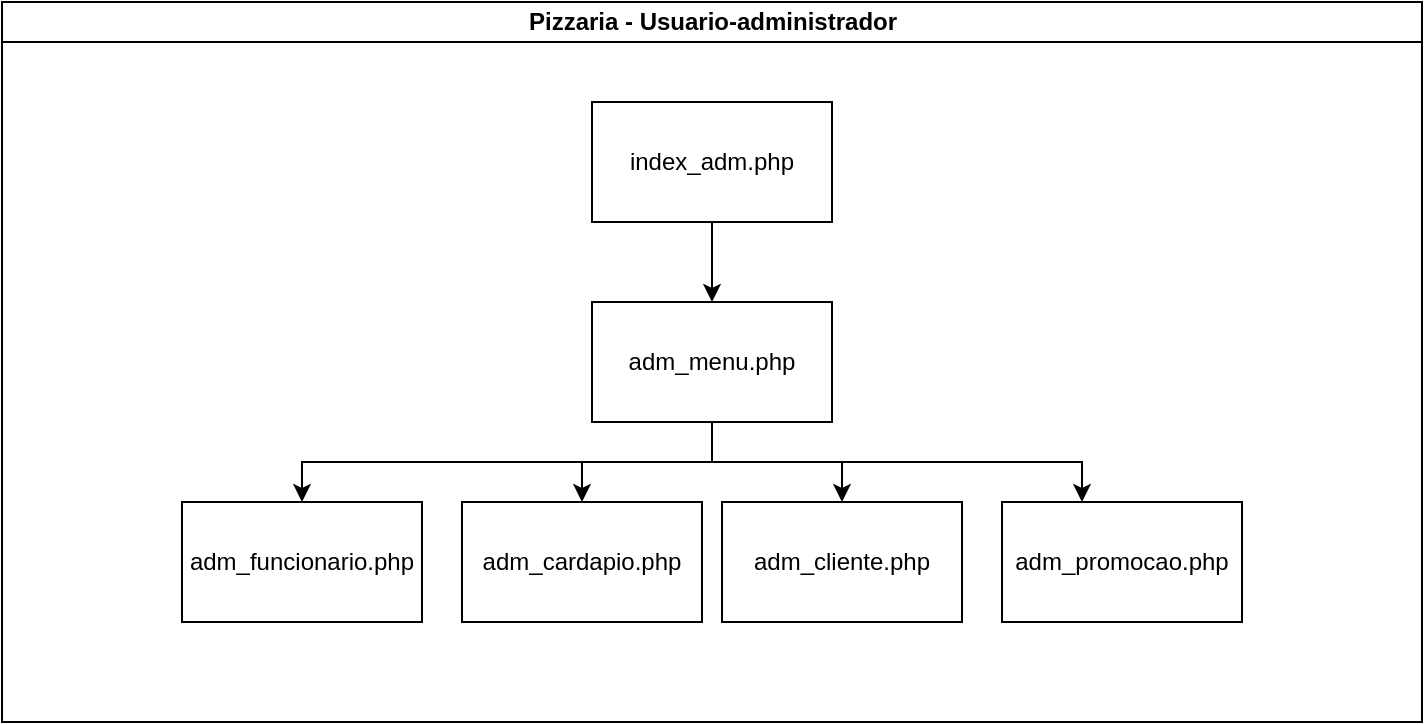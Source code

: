 <mxfile version="14.4.3" type="device"><diagram id="prtHgNgQTEPvFCAcTncT" name="Page-1"><mxGraphModel dx="1102" dy="566" grid="1" gridSize="10" guides="1" tooltips="1" connect="1" arrows="1" fold="1" page="1" pageScale="1" pageWidth="827" pageHeight="1169" math="0" shadow="0"><root><mxCell id="0"/><mxCell id="1" parent="0"/><mxCell id="dNxyNK7c78bLwvsdeMH5-11" value="Pizzaria - Usuario-administrador" style="swimlane;html=1;startSize=20;horizontal=1;containerType=tree;glass=0;" parent="1" vertex="1"><mxGeometry x="30" y="80" width="710" height="360" as="geometry"/></mxCell><mxCell id="Jj34tpHAi-DSuCsXLoLg-1" value="index_adm.php" style="rounded=0;whiteSpace=wrap;html=1;" vertex="1" parent="dNxyNK7c78bLwvsdeMH5-11"><mxGeometry x="295" y="50" width="120" height="60" as="geometry"/></mxCell><mxCell id="Jj34tpHAi-DSuCsXLoLg-2" value="adm_menu.php" style="rounded=0;whiteSpace=wrap;html=1;" vertex="1" parent="dNxyNK7c78bLwvsdeMH5-11"><mxGeometry x="295" y="150" width="120" height="60" as="geometry"/></mxCell><mxCell id="Jj34tpHAi-DSuCsXLoLg-5" value="" style="edgeStyle=orthogonalEdgeStyle;rounded=0;orthogonalLoop=1;jettySize=auto;html=1;" edge="1" source="Jj34tpHAi-DSuCsXLoLg-1" target="Jj34tpHAi-DSuCsXLoLg-6" parent="dNxyNK7c78bLwvsdeMH5-11"><mxGeometry relative="1" as="geometry"/></mxCell><mxCell id="Jj34tpHAi-DSuCsXLoLg-6" value="adm_menu.php" style="rounded=0;whiteSpace=wrap;html=1;" vertex="1" parent="dNxyNK7c78bLwvsdeMH5-11"><mxGeometry x="295" y="150" width="120" height="60" as="geometry"/></mxCell><mxCell id="Jj34tpHAi-DSuCsXLoLg-7" value="" style="edgeStyle=orthogonalEdgeStyle;rounded=0;orthogonalLoop=1;jettySize=auto;html=1;exitX=0.5;exitY=1;exitDx=0;exitDy=0;" edge="1" target="Jj34tpHAi-DSuCsXLoLg-8" source="Jj34tpHAi-DSuCsXLoLg-6" parent="dNxyNK7c78bLwvsdeMH5-11"><mxGeometry relative="1" as="geometry"><mxPoint x="395" y="190" as="sourcePoint"/></mxGeometry></mxCell><mxCell id="Jj34tpHAi-DSuCsXLoLg-8" value="adm_funcionario.php" style="rounded=0;whiteSpace=wrap;html=1;" vertex="1" parent="dNxyNK7c78bLwvsdeMH5-11"><mxGeometry x="90" y="250" width="120" height="60" as="geometry"/></mxCell><mxCell id="Jj34tpHAi-DSuCsXLoLg-9" value="" style="edgeStyle=orthogonalEdgeStyle;rounded=0;orthogonalLoop=1;jettySize=auto;html=1;" edge="1" target="Jj34tpHAi-DSuCsXLoLg-10" source="Jj34tpHAi-DSuCsXLoLg-6" parent="dNxyNK7c78bLwvsdeMH5-11"><mxGeometry relative="1" as="geometry"><mxPoint x="385" y="190" as="sourcePoint"/></mxGeometry></mxCell><mxCell id="Jj34tpHAi-DSuCsXLoLg-10" value="adm_cardapio.php" style="rounded=0;whiteSpace=wrap;html=1;" vertex="1" parent="dNxyNK7c78bLwvsdeMH5-11"><mxGeometry x="230" y="250" width="120" height="60" as="geometry"/></mxCell><mxCell id="Jj34tpHAi-DSuCsXLoLg-11" value="" style="edgeStyle=orthogonalEdgeStyle;rounded=0;orthogonalLoop=1;jettySize=auto;html=1;" edge="1" target="Jj34tpHAi-DSuCsXLoLg-12" source="Jj34tpHAi-DSuCsXLoLg-6" parent="dNxyNK7c78bLwvsdeMH5-11"><mxGeometry relative="1" as="geometry"><mxPoint x="385" y="190" as="sourcePoint"/></mxGeometry></mxCell><mxCell id="Jj34tpHAi-DSuCsXLoLg-12" value="adm_cliente.php" style="rounded=0;whiteSpace=wrap;html=1;" vertex="1" parent="dNxyNK7c78bLwvsdeMH5-11"><mxGeometry x="360" y="250" width="120" height="60" as="geometry"/></mxCell><mxCell id="Jj34tpHAi-DSuCsXLoLg-13" value="" style="edgeStyle=orthogonalEdgeStyle;rounded=0;orthogonalLoop=1;jettySize=auto;html=1;" edge="1" target="Jj34tpHAi-DSuCsXLoLg-14" parent="dNxyNK7c78bLwvsdeMH5-11"><mxGeometry relative="1" as="geometry"><mxPoint x="355" y="210" as="sourcePoint"/><Array as="points"><mxPoint x="355" y="230"/><mxPoint x="540" y="230"/></Array></mxGeometry></mxCell><mxCell id="Jj34tpHAi-DSuCsXLoLg-14" value="adm_promocao.php" style="rounded=0;whiteSpace=wrap;html=1;" vertex="1" parent="dNxyNK7c78bLwvsdeMH5-11"><mxGeometry x="500" y="250" width="120" height="60" as="geometry"/></mxCell></root></mxGraphModel></diagram></mxfile>